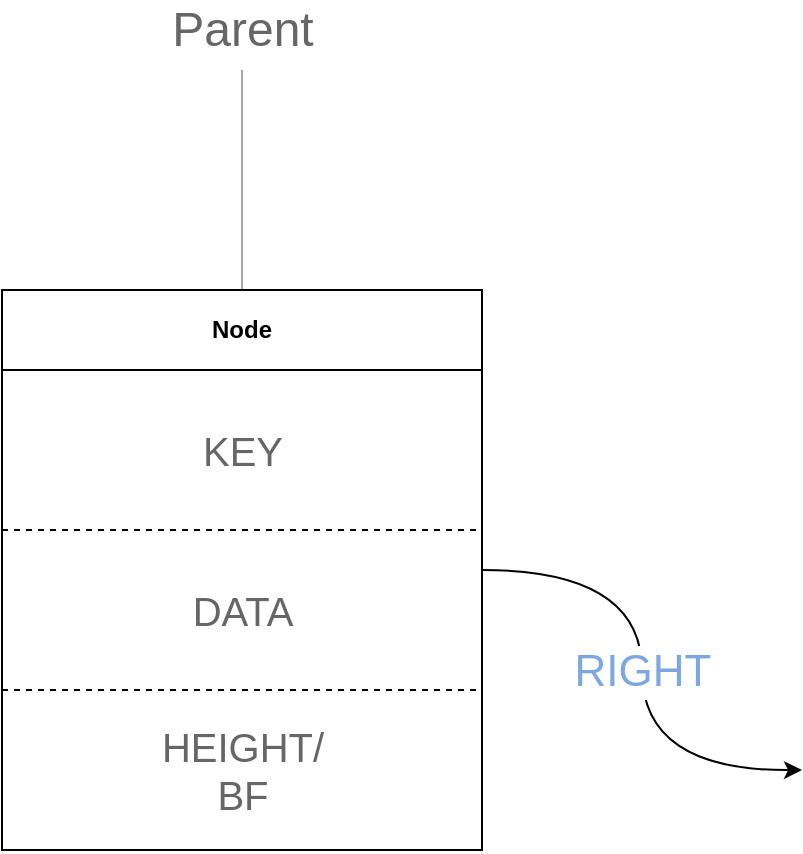 <mxfile version="21.1.2" type="github">
  <diagram name="Página-1" id="9NL37g2mlJrOGcVyUzYD">
    <mxGraphModel dx="1372" dy="751" grid="1" gridSize="10" guides="1" tooltips="1" connect="1" arrows="1" fold="1" page="1" pageScale="1" pageWidth="827" pageHeight="1169" math="0" shadow="0">
      <root>
        <mxCell id="0" />
        <mxCell id="1" parent="0" />
        <mxCell id="2WW304cHCOxZQ5TG2jw2-5" value="&lt;font style=&quot;font-size: 24px;&quot; color=&quot;#666666&quot;&gt;Parent&lt;/font&gt;" style="edgeStyle=orthogonalEdgeStyle;rounded=0;orthogonalLoop=1;jettySize=auto;html=1;endArrow=none;endFill=0;startSize=8;endSize=8;strokeColor=#A6A6A6;" edge="1" parent="1" source="2WW304cHCOxZQ5TG2jw2-4">
          <mxGeometry x="1" y="20" relative="1" as="geometry">
            <mxPoint x="400" y="170" as="targetPoint" />
            <mxPoint x="20" y="-20" as="offset" />
          </mxGeometry>
        </mxCell>
        <mxCell id="2WW304cHCOxZQ5TG2jw2-12" value="&lt;font style=&quot;font-size: 22px;&quot; color=&quot;#7ea6e0&quot;&gt;RIGHT&lt;/font&gt;" style="rounded=0;orthogonalLoop=1;jettySize=auto;html=1;exitX=1;exitY=0.5;exitDx=0;exitDy=0;edgeStyle=orthogonalEdgeStyle;elbow=vertical;curved=1;" edge="1" parent="1" source="2WW304cHCOxZQ5TG2jw2-4">
          <mxGeometry relative="1" as="geometry">
            <mxPoint x="680" y="520" as="targetPoint" />
            <mxPoint as="offset" />
          </mxGeometry>
        </mxCell>
        <mxCell id="2WW304cHCOxZQ5TG2jw2-4" value="Node" style="swimlane;whiteSpace=wrap;html=1;startSize=40;" vertex="1" parent="1">
          <mxGeometry x="280" y="280" width="240" height="280" as="geometry" />
        </mxCell>
        <mxCell id="2WW304cHCOxZQ5TG2jw2-6" value="" style="endArrow=none;dashed=1;html=1;rounded=0;" edge="1" parent="2WW304cHCOxZQ5TG2jw2-4">
          <mxGeometry width="50" height="50" relative="1" as="geometry">
            <mxPoint y="120" as="sourcePoint" />
            <mxPoint x="240" y="120" as="targetPoint" />
          </mxGeometry>
        </mxCell>
        <mxCell id="2WW304cHCOxZQ5TG2jw2-8" value="&lt;div style=&quot;font-size: 20px;&quot;&gt;KEY&lt;/div&gt;" style="text;html=1;align=center;verticalAlign=middle;resizable=0;points=[];autosize=1;strokeColor=none;fillColor=none;fontSize=20;fontColor=#666666;" vertex="1" parent="2WW304cHCOxZQ5TG2jw2-4">
          <mxGeometry x="90" y="60" width="60" height="40" as="geometry" />
        </mxCell>
        <mxCell id="2WW304cHCOxZQ5TG2jw2-10" value="&lt;div style=&quot;font-size: 20px;&quot;&gt;HEIGHT/&lt;/div&gt;&lt;div style=&quot;font-size: 20px;&quot;&gt;BF&lt;br style=&quot;font-size: 20px;&quot;&gt;&lt;/div&gt;" style="text;html=1;align=center;verticalAlign=middle;resizable=0;points=[];autosize=1;strokeColor=none;fillColor=none;fontSize=20;fontColor=#666666;" vertex="1" parent="2WW304cHCOxZQ5TG2jw2-4">
          <mxGeometry x="70" y="210" width="100" height="60" as="geometry" />
        </mxCell>
        <mxCell id="2WW304cHCOxZQ5TG2jw2-7" value="" style="endArrow=none;dashed=1;html=1;rounded=0;" edge="1" parent="1">
          <mxGeometry width="50" height="50" relative="1" as="geometry">
            <mxPoint x="280" y="480" as="sourcePoint" />
            <mxPoint x="520" y="480" as="targetPoint" />
          </mxGeometry>
        </mxCell>
        <mxCell id="2WW304cHCOxZQ5TG2jw2-9" value="DATA" style="text;html=1;align=center;verticalAlign=middle;resizable=0;points=[];autosize=1;strokeColor=none;fillColor=none;fontSize=20;fontColor=#666666;" vertex="1" parent="1">
          <mxGeometry x="365" y="420" width="70" height="40" as="geometry" />
        </mxCell>
      </root>
    </mxGraphModel>
  </diagram>
</mxfile>
